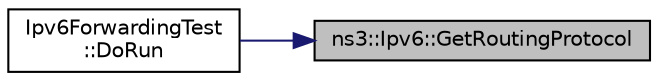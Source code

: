 digraph "ns3::Ipv6::GetRoutingProtocol"
{
 // LATEX_PDF_SIZE
  edge [fontname="Helvetica",fontsize="10",labelfontname="Helvetica",labelfontsize="10"];
  node [fontname="Helvetica",fontsize="10",shape=record];
  rankdir="RL";
  Node1 [label="ns3::Ipv6::GetRoutingProtocol",height=0.2,width=0.4,color="black", fillcolor="grey75", style="filled", fontcolor="black",tooltip="Get the routing protocol to be used by this IPv6 stack."];
  Node1 -> Node2 [dir="back",color="midnightblue",fontsize="10",style="solid",fontname="Helvetica"];
  Node2 [label="Ipv6ForwardingTest\l::DoRun",height=0.2,width=0.4,color="black", fillcolor="white", style="filled",URL="$class_ipv6_forwarding_test.html#a6144bc09598dfbf6a8974f1342dcce66",tooltip="Implementation to actually run this TestCase."];
}

